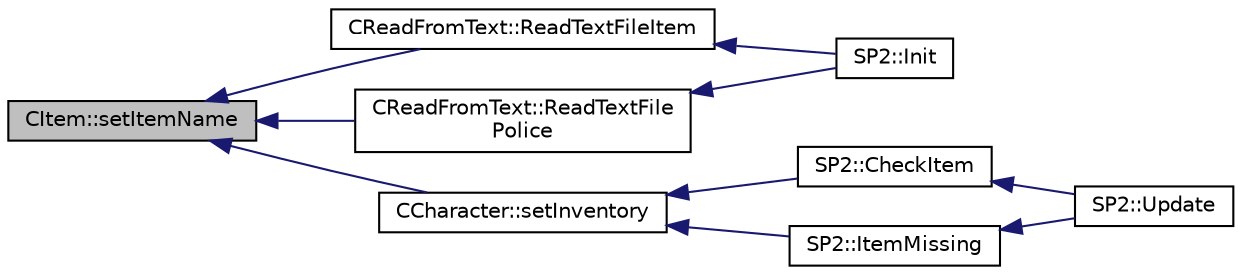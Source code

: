 digraph "CItem::setItemName"
{
  bgcolor="transparent";
  edge [fontname="Helvetica",fontsize="10",labelfontname="Helvetica",labelfontsize="10"];
  node [fontname="Helvetica",fontsize="10",shape=record];
  rankdir="LR";
  Node1 [label="CItem::setItemName",height=0.2,width=0.4,color="black", fillcolor="grey75", style="filled", fontcolor="black"];
  Node1 -> Node2 [dir="back",color="midnightblue",fontsize="10",style="solid",fontname="Helvetica"];
  Node2 [label="CReadFromText::ReadTextFileItem",height=0.2,width=0.4,color="black",URL="$classCReadFromText.html#a8c58b64d56b923d55af5de6b94af3ea2"];
  Node2 -> Node3 [dir="back",color="midnightblue",fontsize="10",style="solid",fontname="Helvetica"];
  Node3 [label="SP2::Init",height=0.2,width=0.4,color="black",URL="$classSP2.html#a8669c489b6a968f367a4610b254ac992"];
  Node1 -> Node4 [dir="back",color="midnightblue",fontsize="10",style="solid",fontname="Helvetica"];
  Node4 [label="CReadFromText::ReadTextFile\lPolice",height=0.2,width=0.4,color="black",URL="$classCReadFromText.html#a74f0e2ec9ab25e5e89ead8e18ae19a4f"];
  Node4 -> Node3 [dir="back",color="midnightblue",fontsize="10",style="solid",fontname="Helvetica"];
  Node1 -> Node5 [dir="back",color="midnightblue",fontsize="10",style="solid",fontname="Helvetica"];
  Node5 [label="CCharacter::setInventory",height=0.2,width=0.4,color="black",URL="$classCCharacter.html#a2fa127c9f4238f26ab4bab8a47b5ea97"];
  Node5 -> Node6 [dir="back",color="midnightblue",fontsize="10",style="solid",fontname="Helvetica"];
  Node6 [label="SP2::CheckItem",height=0.2,width=0.4,color="black",URL="$classSP2.html#ad2f12ddb7e26a548f20243aead5d02d6"];
  Node6 -> Node7 [dir="back",color="midnightblue",fontsize="10",style="solid",fontname="Helvetica"];
  Node7 [label="SP2::Update",height=0.2,width=0.4,color="black",URL="$classSP2.html#a075edf39d3102610bf7f404ae3b8d38c"];
  Node5 -> Node8 [dir="back",color="midnightblue",fontsize="10",style="solid",fontname="Helvetica"];
  Node8 [label="SP2::ItemMissing",height=0.2,width=0.4,color="black",URL="$classSP2.html#ad43b892a725841b85f9bfd0201f61823"];
  Node8 -> Node7 [dir="back",color="midnightblue",fontsize="10",style="solid",fontname="Helvetica"];
}
